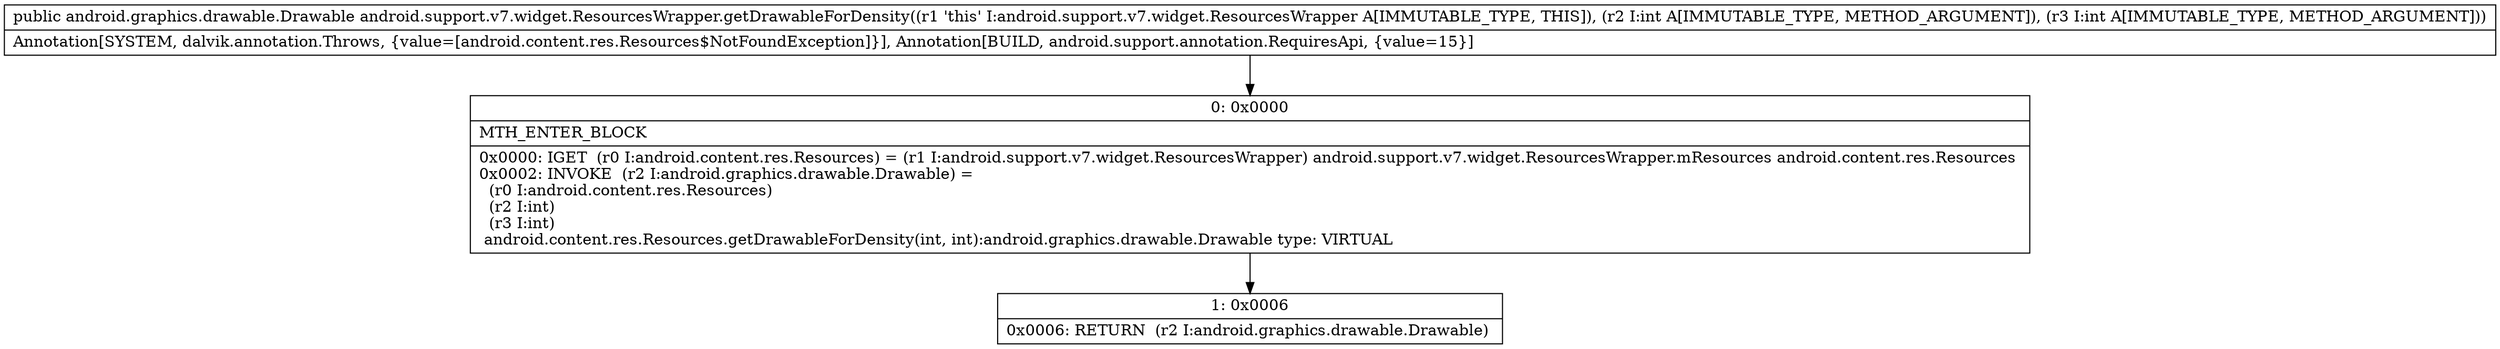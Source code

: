 digraph "CFG forandroid.support.v7.widget.ResourcesWrapper.getDrawableForDensity(II)Landroid\/graphics\/drawable\/Drawable;" {
Node_0 [shape=record,label="{0\:\ 0x0000|MTH_ENTER_BLOCK\l|0x0000: IGET  (r0 I:android.content.res.Resources) = (r1 I:android.support.v7.widget.ResourcesWrapper) android.support.v7.widget.ResourcesWrapper.mResources android.content.res.Resources \l0x0002: INVOKE  (r2 I:android.graphics.drawable.Drawable) = \l  (r0 I:android.content.res.Resources)\l  (r2 I:int)\l  (r3 I:int)\l android.content.res.Resources.getDrawableForDensity(int, int):android.graphics.drawable.Drawable type: VIRTUAL \l}"];
Node_1 [shape=record,label="{1\:\ 0x0006|0x0006: RETURN  (r2 I:android.graphics.drawable.Drawable) \l}"];
MethodNode[shape=record,label="{public android.graphics.drawable.Drawable android.support.v7.widget.ResourcesWrapper.getDrawableForDensity((r1 'this' I:android.support.v7.widget.ResourcesWrapper A[IMMUTABLE_TYPE, THIS]), (r2 I:int A[IMMUTABLE_TYPE, METHOD_ARGUMENT]), (r3 I:int A[IMMUTABLE_TYPE, METHOD_ARGUMENT]))  | Annotation[SYSTEM, dalvik.annotation.Throws, \{value=[android.content.res.Resources$NotFoundException]\}], Annotation[BUILD, android.support.annotation.RequiresApi, \{value=15\}]\l}"];
MethodNode -> Node_0;
Node_0 -> Node_1;
}

